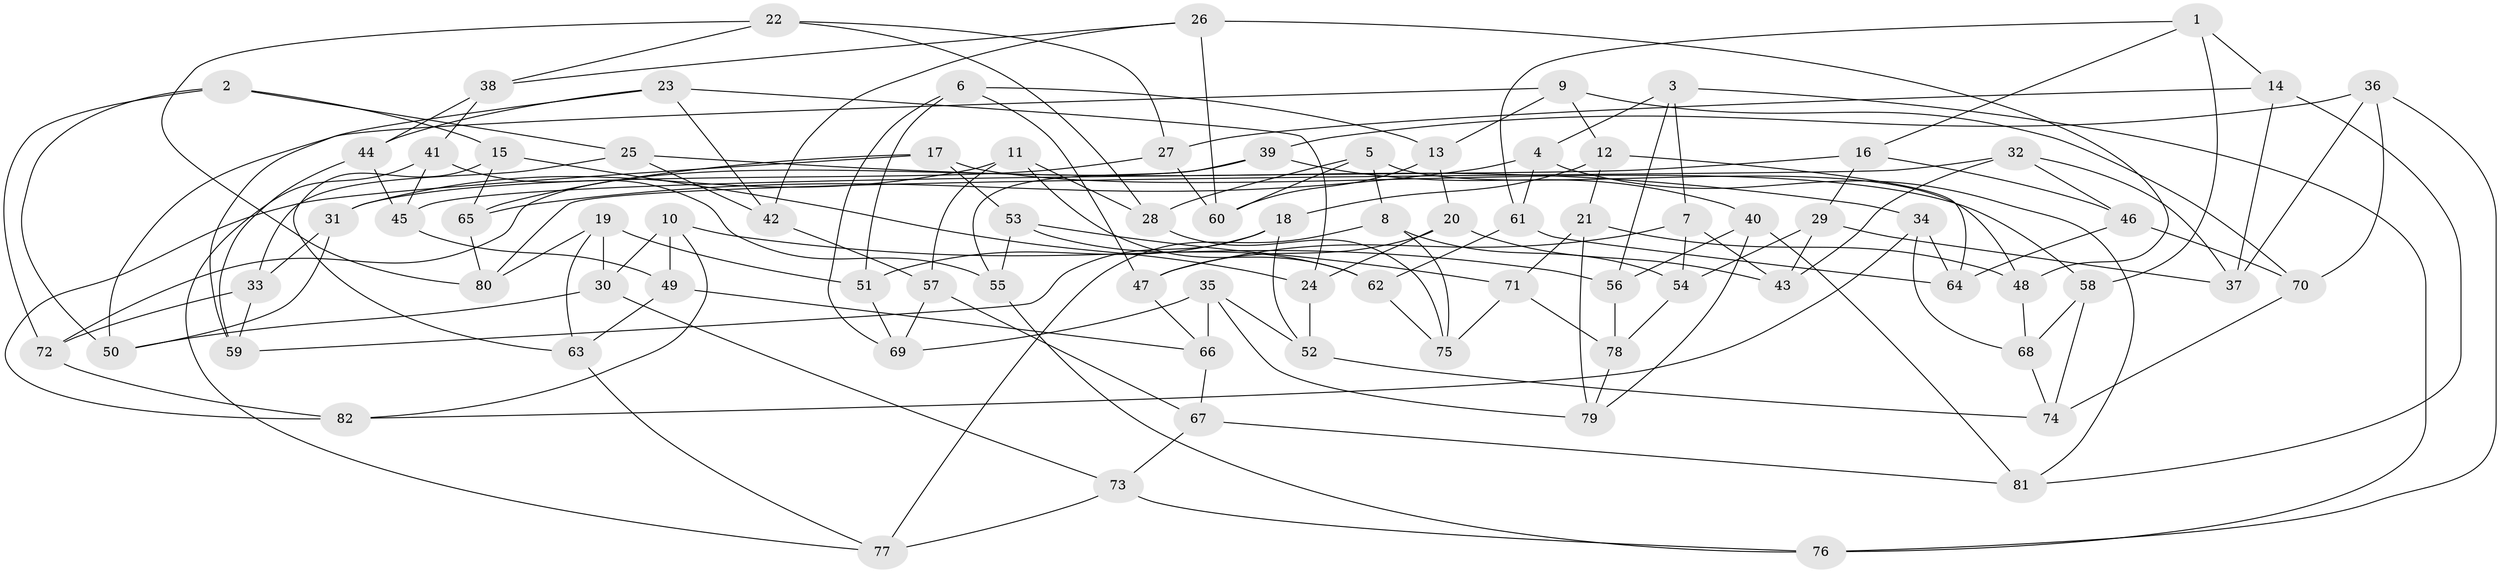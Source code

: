 // Generated by graph-tools (version 1.1) at 2025/59/03/09/25 04:59:25]
// undirected, 82 vertices, 164 edges
graph export_dot {
graph [start="1"]
  node [color=gray90,style=filled];
  1;
  2;
  3;
  4;
  5;
  6;
  7;
  8;
  9;
  10;
  11;
  12;
  13;
  14;
  15;
  16;
  17;
  18;
  19;
  20;
  21;
  22;
  23;
  24;
  25;
  26;
  27;
  28;
  29;
  30;
  31;
  32;
  33;
  34;
  35;
  36;
  37;
  38;
  39;
  40;
  41;
  42;
  43;
  44;
  45;
  46;
  47;
  48;
  49;
  50;
  51;
  52;
  53;
  54;
  55;
  56;
  57;
  58;
  59;
  60;
  61;
  62;
  63;
  64;
  65;
  66;
  67;
  68;
  69;
  70;
  71;
  72;
  73;
  74;
  75;
  76;
  77;
  78;
  79;
  80;
  81;
  82;
  1 -- 58;
  1 -- 16;
  1 -- 14;
  1 -- 61;
  2 -- 72;
  2 -- 15;
  2 -- 25;
  2 -- 50;
  3 -- 4;
  3 -- 56;
  3 -- 7;
  3 -- 76;
  4 -- 61;
  4 -- 81;
  4 -- 65;
  5 -- 28;
  5 -- 8;
  5 -- 48;
  5 -- 60;
  6 -- 69;
  6 -- 51;
  6 -- 13;
  6 -- 47;
  7 -- 47;
  7 -- 43;
  7 -- 54;
  8 -- 77;
  8 -- 75;
  8 -- 54;
  9 -- 12;
  9 -- 70;
  9 -- 50;
  9 -- 13;
  10 -- 49;
  10 -- 30;
  10 -- 56;
  10 -- 82;
  11 -- 62;
  11 -- 57;
  11 -- 28;
  11 -- 31;
  12 -- 21;
  12 -- 64;
  12 -- 18;
  13 -- 60;
  13 -- 20;
  14 -- 37;
  14 -- 81;
  14 -- 27;
  15 -- 65;
  15 -- 63;
  15 -- 24;
  16 -- 46;
  16 -- 29;
  16 -- 45;
  17 -- 58;
  17 -- 82;
  17 -- 65;
  17 -- 53;
  18 -- 59;
  18 -- 51;
  18 -- 52;
  19 -- 51;
  19 -- 63;
  19 -- 80;
  19 -- 30;
  20 -- 47;
  20 -- 24;
  20 -- 43;
  21 -- 71;
  21 -- 79;
  21 -- 48;
  22 -- 28;
  22 -- 80;
  22 -- 38;
  22 -- 27;
  23 -- 24;
  23 -- 44;
  23 -- 42;
  23 -- 59;
  24 -- 52;
  25 -- 42;
  25 -- 33;
  25 -- 34;
  26 -- 38;
  26 -- 60;
  26 -- 42;
  26 -- 48;
  27 -- 60;
  27 -- 31;
  28 -- 75;
  29 -- 54;
  29 -- 43;
  29 -- 37;
  30 -- 73;
  30 -- 50;
  31 -- 33;
  31 -- 50;
  32 -- 80;
  32 -- 43;
  32 -- 46;
  32 -- 37;
  33 -- 72;
  33 -- 59;
  34 -- 68;
  34 -- 82;
  34 -- 64;
  35 -- 79;
  35 -- 69;
  35 -- 52;
  35 -- 66;
  36 -- 76;
  36 -- 70;
  36 -- 39;
  36 -- 37;
  38 -- 41;
  38 -- 44;
  39 -- 55;
  39 -- 72;
  39 -- 40;
  40 -- 79;
  40 -- 81;
  40 -- 56;
  41 -- 77;
  41 -- 55;
  41 -- 45;
  42 -- 57;
  44 -- 59;
  44 -- 45;
  45 -- 49;
  46 -- 70;
  46 -- 64;
  47 -- 66;
  48 -- 68;
  49 -- 63;
  49 -- 66;
  51 -- 69;
  52 -- 74;
  53 -- 55;
  53 -- 62;
  53 -- 71;
  54 -- 78;
  55 -- 76;
  56 -- 78;
  57 -- 69;
  57 -- 67;
  58 -- 74;
  58 -- 68;
  61 -- 64;
  61 -- 62;
  62 -- 75;
  63 -- 77;
  65 -- 80;
  66 -- 67;
  67 -- 81;
  67 -- 73;
  68 -- 74;
  70 -- 74;
  71 -- 75;
  71 -- 78;
  72 -- 82;
  73 -- 77;
  73 -- 76;
  78 -- 79;
}

